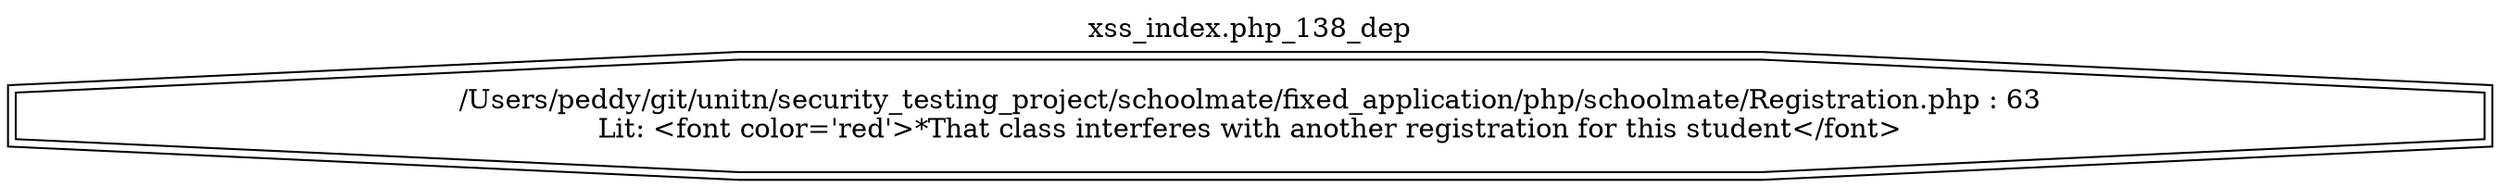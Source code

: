 digraph cfg {
  label="xss_index.php_138_dep";
  labelloc=t;
  n1 [shape=doubleoctagon, label="/Users/peddy/git/unitn/security_testing_project/schoolmate/fixed_application/php/schoolmate/Registration.php : 63\nLit: <font color='red'>*That class interferes with another registration for this student</font>\n"];
}
